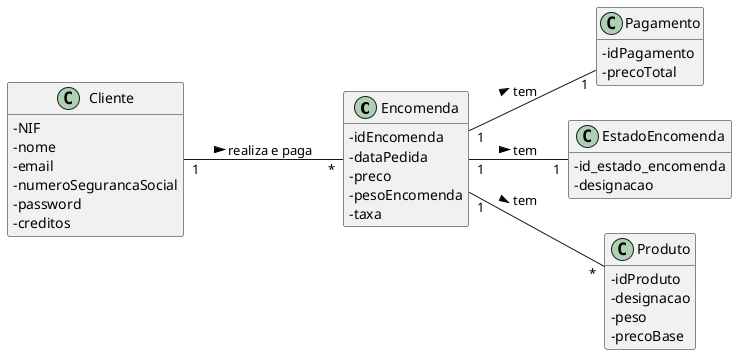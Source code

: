 @startuml
skinparam classAttributeIconSize 0
hide methods
left to right direction

class Encomenda {
  -idEncomenda
  -dataPedida
  -preco
  -pesoEncomenda
  -taxa
}

class Pagamento {
  -idPagamento
  -precoTotal
}

class EstadoEncomenda {
  -id_estado_encomenda
  -designacao
}

class Cliente {
  -NIF
  -nome
  -email
  -numeroSegurancaSocial
  -password
  -creditos
}

class Produto {
  -idProduto
  -designacao
  -peso
  -precoBase
}

Encomenda "1" -- "1" EstadoEncomenda : tem >
Cliente "1" -- "*" Encomenda: realiza e paga >
Encomenda "1" -- "*" Produto: tem >
Encomenda "1" -- "1" Pagamento: tem >

@enduml